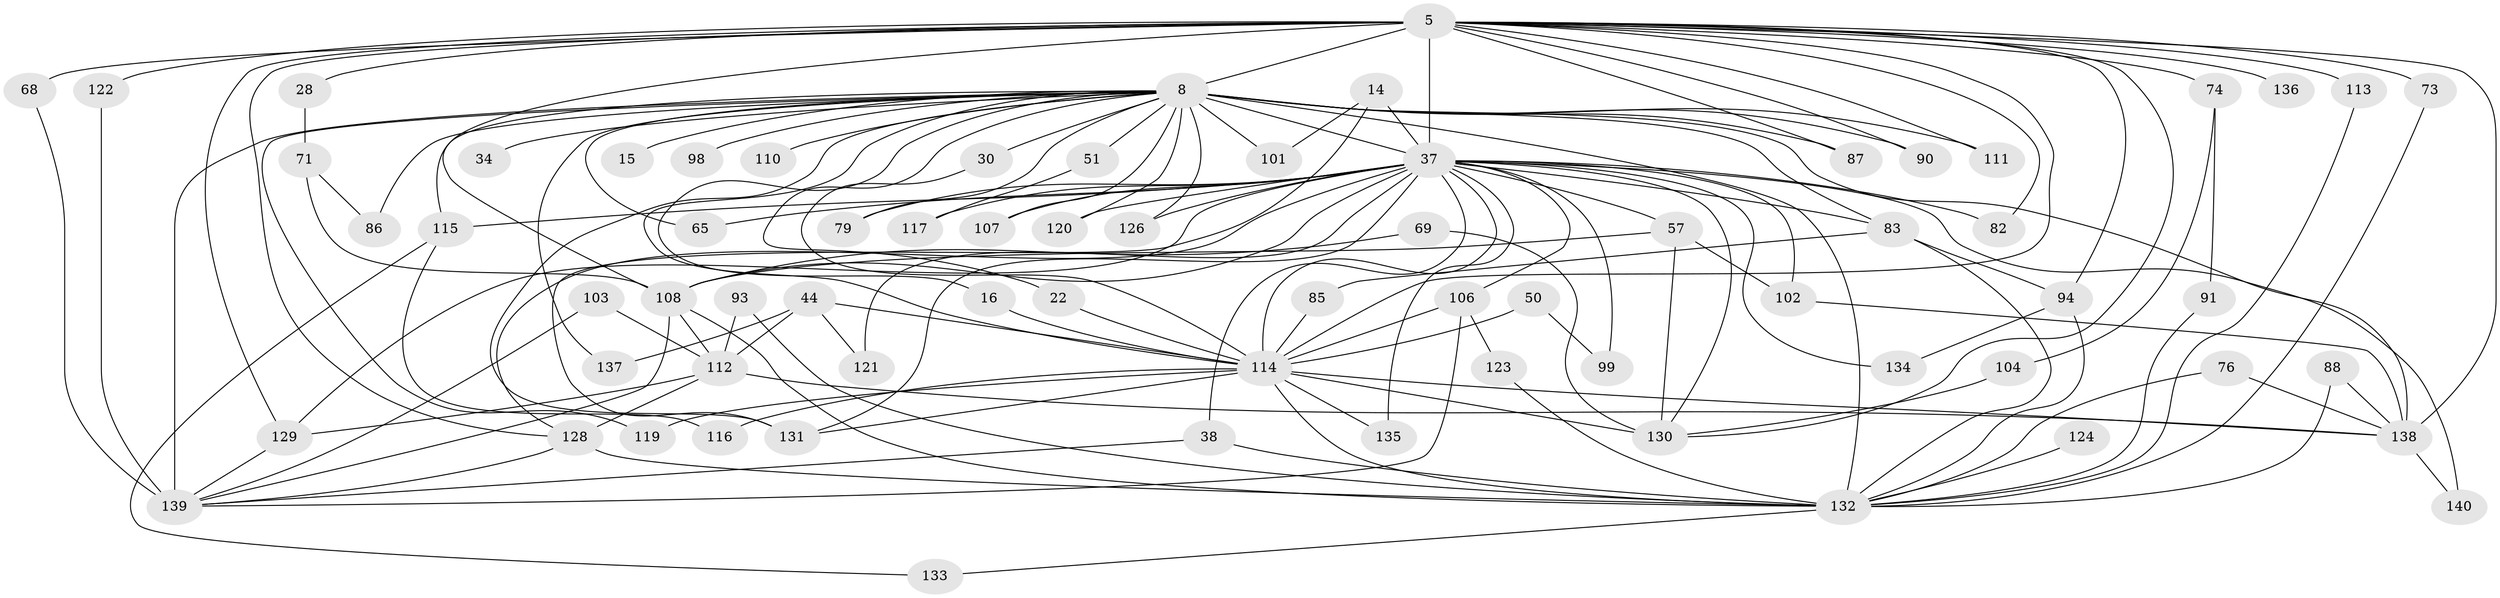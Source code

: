 // original degree distribution, {21: 0.007142857142857143, 17: 0.007142857142857143, 18: 0.007142857142857143, 22: 0.014285714285714285, 20: 0.007142857142857143, 24: 0.007142857142857143, 23: 0.007142857142857143, 31: 0.007142857142857143, 26: 0.007142857142857143, 5: 0.05714285714285714, 4: 0.10714285714285714, 2: 0.5071428571428571, 3: 0.2, 9: 0.007142857142857143, 8: 0.02142857142857143, 6: 0.007142857142857143, 7: 0.02142857142857143}
// Generated by graph-tools (version 1.1) at 2025/46/03/09/25 04:46:31]
// undirected, 70 vertices, 143 edges
graph export_dot {
graph [start="1"]
  node [color=gray90,style=filled];
  5 [super="+1"];
  8 [super="+7+4"];
  14;
  15;
  16;
  22;
  28;
  30;
  34;
  37 [super="+23+10"];
  38;
  44;
  50;
  51;
  57 [super="+52"];
  65;
  68;
  69;
  71;
  73;
  74;
  76;
  79;
  82;
  83 [super="+80+78"];
  85;
  86;
  87;
  88;
  90;
  91;
  93;
  94 [super="+26"];
  98;
  99;
  101;
  102 [super="+19"];
  103 [super="+100"];
  104;
  106 [super="+84+95"];
  107;
  108 [super="+56+53+49"];
  110;
  111;
  112 [super="+67"];
  113;
  114 [super="+17+6"];
  115 [super="+62"];
  116;
  117;
  119 [super="+66"];
  120;
  121;
  122;
  123;
  124;
  126;
  128 [super="+21+89"];
  129 [super="+11"];
  130 [super="+63+61+92"];
  131 [super="+125"];
  132 [super="+96+118"];
  133;
  134;
  135 [super="+109"];
  136;
  137;
  138 [super="+105"];
  139 [super="+70+97"];
  140 [super="+127"];
  5 -- 8 [weight=8];
  5 -- 28 [weight=2];
  5 -- 68;
  5 -- 73;
  5 -- 74 [weight=2];
  5 -- 82;
  5 -- 90;
  5 -- 122;
  5 -- 130 [weight=2];
  5 -- 136 [weight=2];
  5 -- 87;
  5 -- 111;
  5 -- 113;
  5 -- 129;
  5 -- 114 [weight=4];
  5 -- 128;
  5 -- 37 [weight=4];
  5 -- 108 [weight=3];
  5 -- 94;
  5 -- 138;
  8 -- 15 [weight=2];
  8 -- 16;
  8 -- 51 [weight=2];
  8 -- 65;
  8 -- 79;
  8 -- 90;
  8 -- 98 [weight=2];
  8 -- 111;
  8 -- 126;
  8 -- 137;
  8 -- 138 [weight=4];
  8 -- 22;
  8 -- 34 [weight=2];
  8 -- 110;
  8 -- 119;
  8 -- 86;
  8 -- 87;
  8 -- 30;
  8 -- 37 [weight=9];
  8 -- 101;
  8 -- 107;
  8 -- 115;
  8 -- 120;
  8 -- 114 [weight=9];
  8 -- 131;
  8 -- 83 [weight=2];
  8 -- 132 [weight=7];
  8 -- 139 [weight=6];
  14 -- 101;
  14 -- 37 [weight=2];
  14 -- 131;
  16 -- 114;
  22 -- 114;
  28 -- 71;
  30 -- 114;
  37 -- 114 [weight=6];
  37 -- 129 [weight=2];
  37 -- 65;
  37 -- 134;
  37 -- 135 [weight=2];
  37 -- 140 [weight=2];
  37 -- 79;
  37 -- 82;
  37 -- 121;
  37 -- 99;
  37 -- 38;
  37 -- 102 [weight=3];
  37 -- 107;
  37 -- 115 [weight=2];
  37 -- 117;
  37 -- 120;
  37 -- 57;
  37 -- 126;
  37 -- 108;
  37 -- 131;
  37 -- 83 [weight=3];
  37 -- 106 [weight=2];
  37 -- 130;
  37 -- 128;
  38 -- 132;
  38 -- 139;
  44 -- 121;
  44 -- 137;
  44 -- 114 [weight=2];
  44 -- 112;
  50 -- 99;
  50 -- 114 [weight=2];
  51 -- 117;
  57 -- 130;
  57 -- 108;
  57 -- 102;
  68 -- 139;
  69 -- 130;
  69 -- 108;
  71 -- 86;
  71 -- 108 [weight=2];
  73 -- 132;
  74 -- 91;
  74 -- 104;
  76 -- 132;
  76 -- 138;
  83 -- 94;
  83 -- 85;
  83 -- 132;
  85 -- 114;
  88 -- 132;
  88 -- 138;
  91 -- 132;
  93 -- 132;
  93 -- 112;
  94 -- 132;
  94 -- 134;
  102 -- 138;
  103 -- 112 [weight=2];
  103 -- 139;
  104 -- 130;
  106 -- 123;
  106 -- 114;
  106 -- 139;
  108 -- 112 [weight=2];
  108 -- 132;
  108 -- 139;
  112 -- 129;
  112 -- 138;
  112 -- 128;
  113 -- 132;
  114 -- 131 [weight=2];
  114 -- 135;
  114 -- 116;
  114 -- 130 [weight=3];
  114 -- 132;
  114 -- 138;
  114 -- 119;
  115 -- 116;
  115 -- 133;
  122 -- 139;
  123 -- 132;
  124 -- 132 [weight=2];
  128 -- 132 [weight=2];
  128 -- 139 [weight=2];
  129 -- 139;
  132 -- 133;
  138 -- 140;
}
